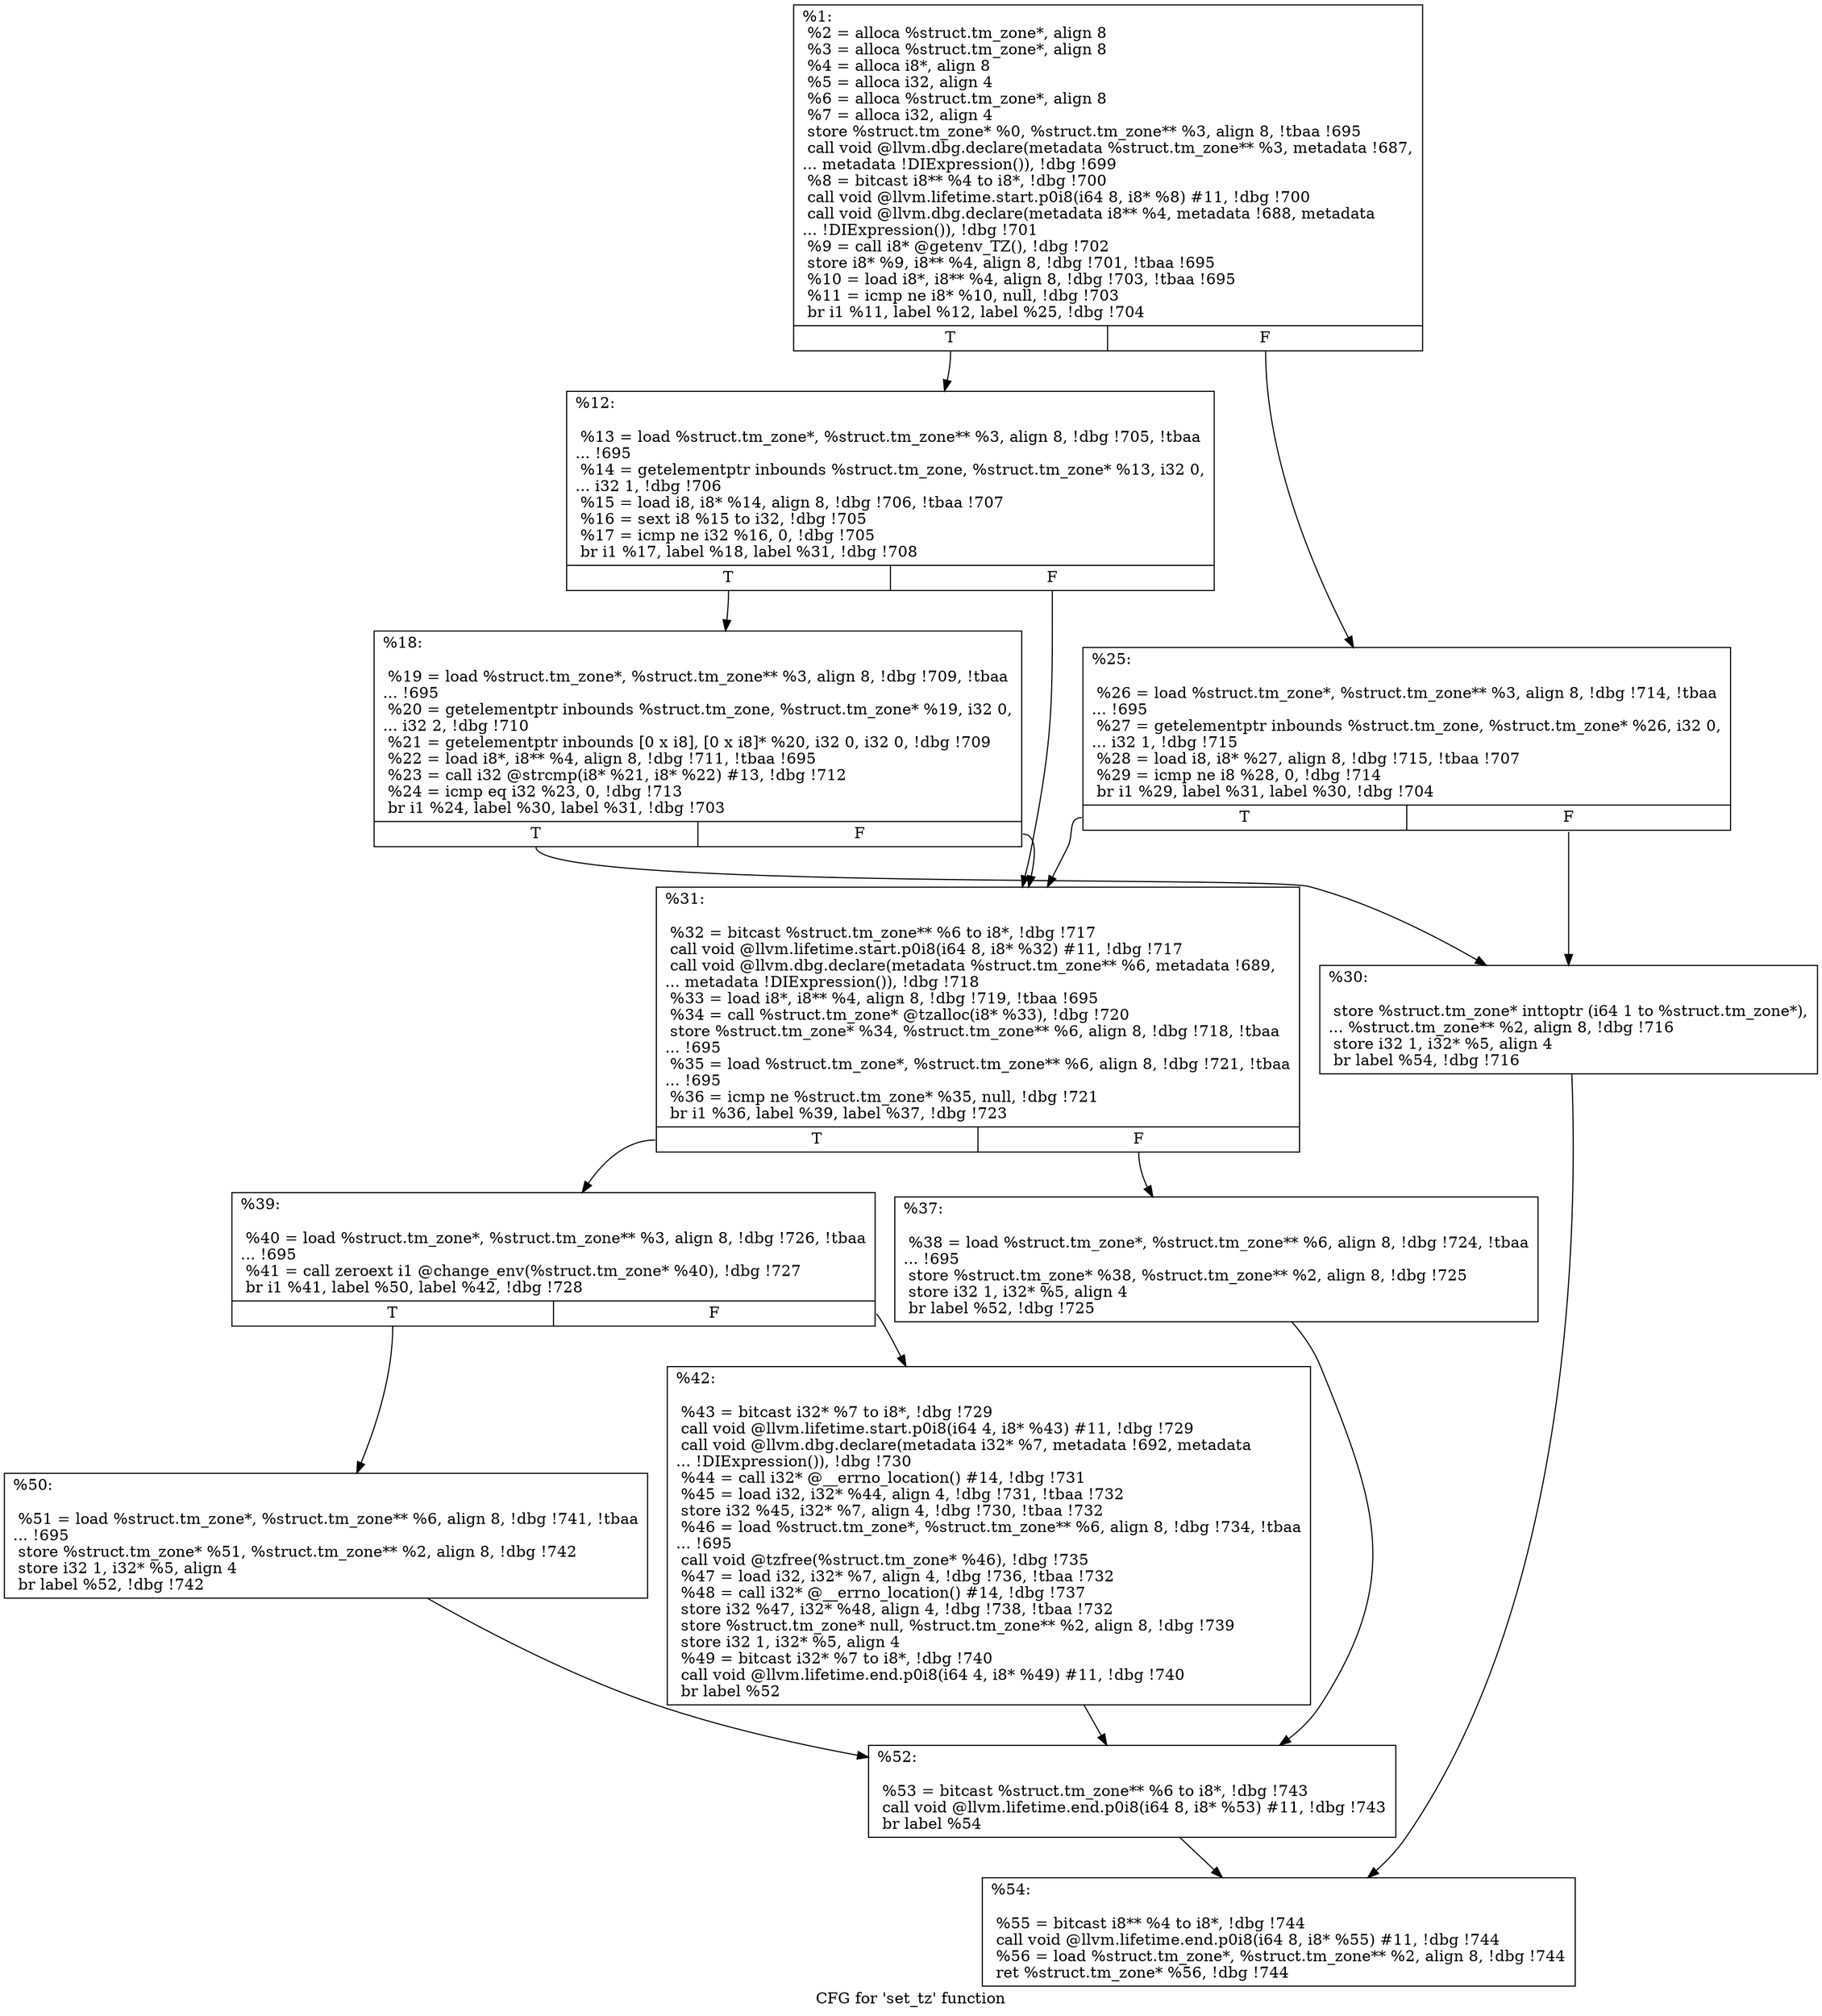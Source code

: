 digraph "CFG for 'set_tz' function" {
	label="CFG for 'set_tz' function";

	Node0x22b17c0 [shape=record,label="{%1:\l  %2 = alloca %struct.tm_zone*, align 8\l  %3 = alloca %struct.tm_zone*, align 8\l  %4 = alloca i8*, align 8\l  %5 = alloca i32, align 4\l  %6 = alloca %struct.tm_zone*, align 8\l  %7 = alloca i32, align 4\l  store %struct.tm_zone* %0, %struct.tm_zone** %3, align 8, !tbaa !695\l  call void @llvm.dbg.declare(metadata %struct.tm_zone** %3, metadata !687,\l... metadata !DIExpression()), !dbg !699\l  %8 = bitcast i8** %4 to i8*, !dbg !700\l  call void @llvm.lifetime.start.p0i8(i64 8, i8* %8) #11, !dbg !700\l  call void @llvm.dbg.declare(metadata i8** %4, metadata !688, metadata\l... !DIExpression()), !dbg !701\l  %9 = call i8* @getenv_TZ(), !dbg !702\l  store i8* %9, i8** %4, align 8, !dbg !701, !tbaa !695\l  %10 = load i8*, i8** %4, align 8, !dbg !703, !tbaa !695\l  %11 = icmp ne i8* %10, null, !dbg !703\l  br i1 %11, label %12, label %25, !dbg !704\l|{<s0>T|<s1>F}}"];
	Node0x22b17c0:s0 -> Node0x22b18b0;
	Node0x22b17c0:s1 -> Node0x22b1950;
	Node0x22b18b0 [shape=record,label="{%12:\l\l  %13 = load %struct.tm_zone*, %struct.tm_zone** %3, align 8, !dbg !705, !tbaa\l... !695\l  %14 = getelementptr inbounds %struct.tm_zone, %struct.tm_zone* %13, i32 0,\l... i32 1, !dbg !706\l  %15 = load i8, i8* %14, align 8, !dbg !706, !tbaa !707\l  %16 = sext i8 %15 to i32, !dbg !705\l  %17 = icmp ne i32 %16, 0, !dbg !705\l  br i1 %17, label %18, label %31, !dbg !708\l|{<s0>T|<s1>F}}"];
	Node0x22b18b0:s0 -> Node0x22b1900;
	Node0x22b18b0:s1 -> Node0x22b19f0;
	Node0x22b1900 [shape=record,label="{%18:\l\l  %19 = load %struct.tm_zone*, %struct.tm_zone** %3, align 8, !dbg !709, !tbaa\l... !695\l  %20 = getelementptr inbounds %struct.tm_zone, %struct.tm_zone* %19, i32 0,\l... i32 2, !dbg !710\l  %21 = getelementptr inbounds [0 x i8], [0 x i8]* %20, i32 0, i32 0, !dbg !709\l  %22 = load i8*, i8** %4, align 8, !dbg !711, !tbaa !695\l  %23 = call i32 @strcmp(i8* %21, i8* %22) #13, !dbg !712\l  %24 = icmp eq i32 %23, 0, !dbg !713\l  br i1 %24, label %30, label %31, !dbg !703\l|{<s0>T|<s1>F}}"];
	Node0x22b1900:s0 -> Node0x22b19a0;
	Node0x22b1900:s1 -> Node0x22b19f0;
	Node0x22b1950 [shape=record,label="{%25:\l\l  %26 = load %struct.tm_zone*, %struct.tm_zone** %3, align 8, !dbg !714, !tbaa\l... !695\l  %27 = getelementptr inbounds %struct.tm_zone, %struct.tm_zone* %26, i32 0,\l... i32 1, !dbg !715\l  %28 = load i8, i8* %27, align 8, !dbg !715, !tbaa !707\l  %29 = icmp ne i8 %28, 0, !dbg !714\l  br i1 %29, label %31, label %30, !dbg !704\l|{<s0>T|<s1>F}}"];
	Node0x22b1950:s0 -> Node0x22b19f0;
	Node0x22b1950:s1 -> Node0x22b19a0;
	Node0x22b19a0 [shape=record,label="{%30:\l\l  store %struct.tm_zone* inttoptr (i64 1 to %struct.tm_zone*),\l... %struct.tm_zone** %2, align 8, !dbg !716\l  store i32 1, i32* %5, align 4\l  br label %54, !dbg !716\l}"];
	Node0x22b19a0 -> Node0x22b1bd0;
	Node0x22b19f0 [shape=record,label="{%31:\l\l  %32 = bitcast %struct.tm_zone** %6 to i8*, !dbg !717\l  call void @llvm.lifetime.start.p0i8(i64 8, i8* %32) #11, !dbg !717\l  call void @llvm.dbg.declare(metadata %struct.tm_zone** %6, metadata !689,\l... metadata !DIExpression()), !dbg !718\l  %33 = load i8*, i8** %4, align 8, !dbg !719, !tbaa !695\l  %34 = call %struct.tm_zone* @tzalloc(i8* %33), !dbg !720\l  store %struct.tm_zone* %34, %struct.tm_zone** %6, align 8, !dbg !718, !tbaa\l... !695\l  %35 = load %struct.tm_zone*, %struct.tm_zone** %6, align 8, !dbg !721, !tbaa\l... !695\l  %36 = icmp ne %struct.tm_zone* %35, null, !dbg !721\l  br i1 %36, label %39, label %37, !dbg !723\l|{<s0>T|<s1>F}}"];
	Node0x22b19f0:s0 -> Node0x22b1a90;
	Node0x22b19f0:s1 -> Node0x22b1a40;
	Node0x22b1a40 [shape=record,label="{%37:\l\l  %38 = load %struct.tm_zone*, %struct.tm_zone** %6, align 8, !dbg !724, !tbaa\l... !695\l  store %struct.tm_zone* %38, %struct.tm_zone** %2, align 8, !dbg !725\l  store i32 1, i32* %5, align 4\l  br label %52, !dbg !725\l}"];
	Node0x22b1a40 -> Node0x22b1b80;
	Node0x22b1a90 [shape=record,label="{%39:\l\l  %40 = load %struct.tm_zone*, %struct.tm_zone** %3, align 8, !dbg !726, !tbaa\l... !695\l  %41 = call zeroext i1 @change_env(%struct.tm_zone* %40), !dbg !727\l  br i1 %41, label %50, label %42, !dbg !728\l|{<s0>T|<s1>F}}"];
	Node0x22b1a90:s0 -> Node0x22b1b30;
	Node0x22b1a90:s1 -> Node0x22b1ae0;
	Node0x22b1ae0 [shape=record,label="{%42:\l\l  %43 = bitcast i32* %7 to i8*, !dbg !729\l  call void @llvm.lifetime.start.p0i8(i64 4, i8* %43) #11, !dbg !729\l  call void @llvm.dbg.declare(metadata i32* %7, metadata !692, metadata\l... !DIExpression()), !dbg !730\l  %44 = call i32* @__errno_location() #14, !dbg !731\l  %45 = load i32, i32* %44, align 4, !dbg !731, !tbaa !732\l  store i32 %45, i32* %7, align 4, !dbg !730, !tbaa !732\l  %46 = load %struct.tm_zone*, %struct.tm_zone** %6, align 8, !dbg !734, !tbaa\l... !695\l  call void @tzfree(%struct.tm_zone* %46), !dbg !735\l  %47 = load i32, i32* %7, align 4, !dbg !736, !tbaa !732\l  %48 = call i32* @__errno_location() #14, !dbg !737\l  store i32 %47, i32* %48, align 4, !dbg !738, !tbaa !732\l  store %struct.tm_zone* null, %struct.tm_zone** %2, align 8, !dbg !739\l  store i32 1, i32* %5, align 4\l  %49 = bitcast i32* %7 to i8*, !dbg !740\l  call void @llvm.lifetime.end.p0i8(i64 4, i8* %49) #11, !dbg !740\l  br label %52\l}"];
	Node0x22b1ae0 -> Node0x22b1b80;
	Node0x22b1b30 [shape=record,label="{%50:\l\l  %51 = load %struct.tm_zone*, %struct.tm_zone** %6, align 8, !dbg !741, !tbaa\l... !695\l  store %struct.tm_zone* %51, %struct.tm_zone** %2, align 8, !dbg !742\l  store i32 1, i32* %5, align 4\l  br label %52, !dbg !742\l}"];
	Node0x22b1b30 -> Node0x22b1b80;
	Node0x22b1b80 [shape=record,label="{%52:\l\l  %53 = bitcast %struct.tm_zone** %6 to i8*, !dbg !743\l  call void @llvm.lifetime.end.p0i8(i64 8, i8* %53) #11, !dbg !743\l  br label %54\l}"];
	Node0x22b1b80 -> Node0x22b1bd0;
	Node0x22b1bd0 [shape=record,label="{%54:\l\l  %55 = bitcast i8** %4 to i8*, !dbg !744\l  call void @llvm.lifetime.end.p0i8(i64 8, i8* %55) #11, !dbg !744\l  %56 = load %struct.tm_zone*, %struct.tm_zone** %2, align 8, !dbg !744\l  ret %struct.tm_zone* %56, !dbg !744\l}"];
}
